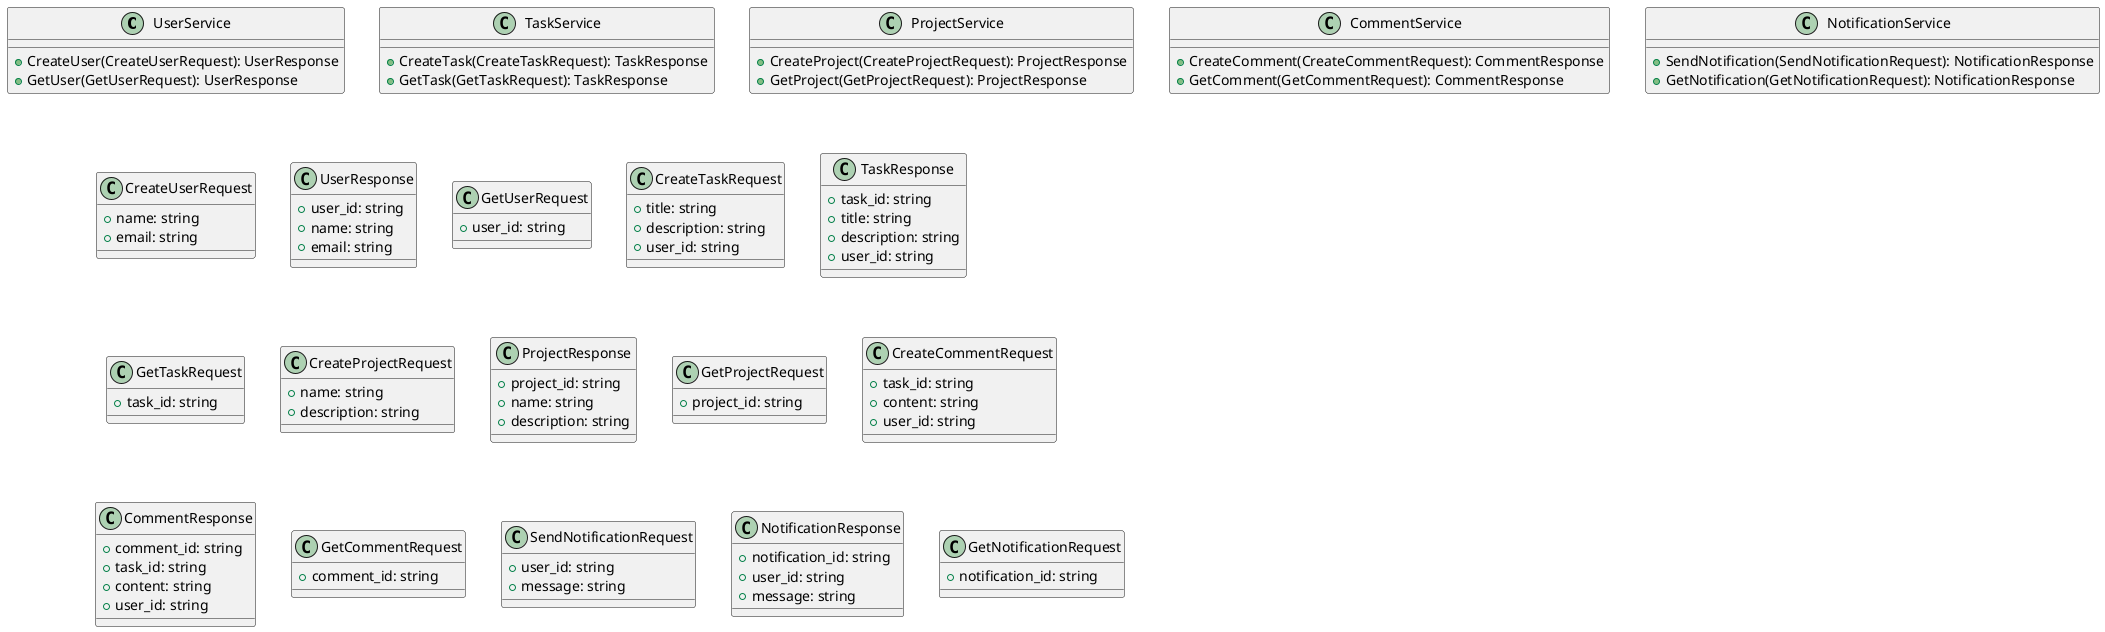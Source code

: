 @startuml
class UserService {
  + CreateUser(CreateUserRequest): UserResponse
  + GetUser(GetUserRequest): UserResponse
}

class TaskService {
  + CreateTask(CreateTaskRequest): TaskResponse
  + GetTask(GetTaskRequest): TaskResponse
}

class ProjectService {
  + CreateProject(CreateProjectRequest): ProjectResponse
  + GetProject(GetProjectRequest): ProjectResponse
}

class CommentService {
  + CreateComment(CreateCommentRequest): CommentResponse
  + GetComment(GetCommentRequest): CommentResponse
}

class NotificationService {
  + SendNotification(SendNotificationRequest): NotificationResponse
  + GetNotification(GetNotificationRequest): NotificationResponse
}

class CreateUserRequest {
  + name: string
  + email: string
}

class UserResponse {
  + user_id: string
  + name: string
  + email: string
}

class GetUserRequest {
  + user_id: string
}

class CreateTaskRequest {
  + title: string
  + description: string
  + user_id: string
}

class TaskResponse {
  + task_id: string
  + title: string
  + description: string
  + user_id: string
}

class GetTaskRequest {
  + task_id: string
}

class CreateProjectRequest {
  + name: string
  + description: string
}

class ProjectResponse {
  + project_id: string
  + name: string
  + description: string
}

class GetProjectRequest {
  + project_id: string
}

class CreateCommentRequest {
  + task_id: string
  + content: string
  + user_id: string
}

class CommentResponse {
  + comment_id: string
  + task_id: string
  + content: string
  + user_id: string
}

class GetCommentRequest {
  + comment_id: string
}

class SendNotificationRequest {
  + user_id: string
  + message: string
}

class NotificationResponse {
  + notification_id: string
  + user_id: string
  + message: string
}

class GetNotificationRequest {
  + notification_id: string
}

@enduml
